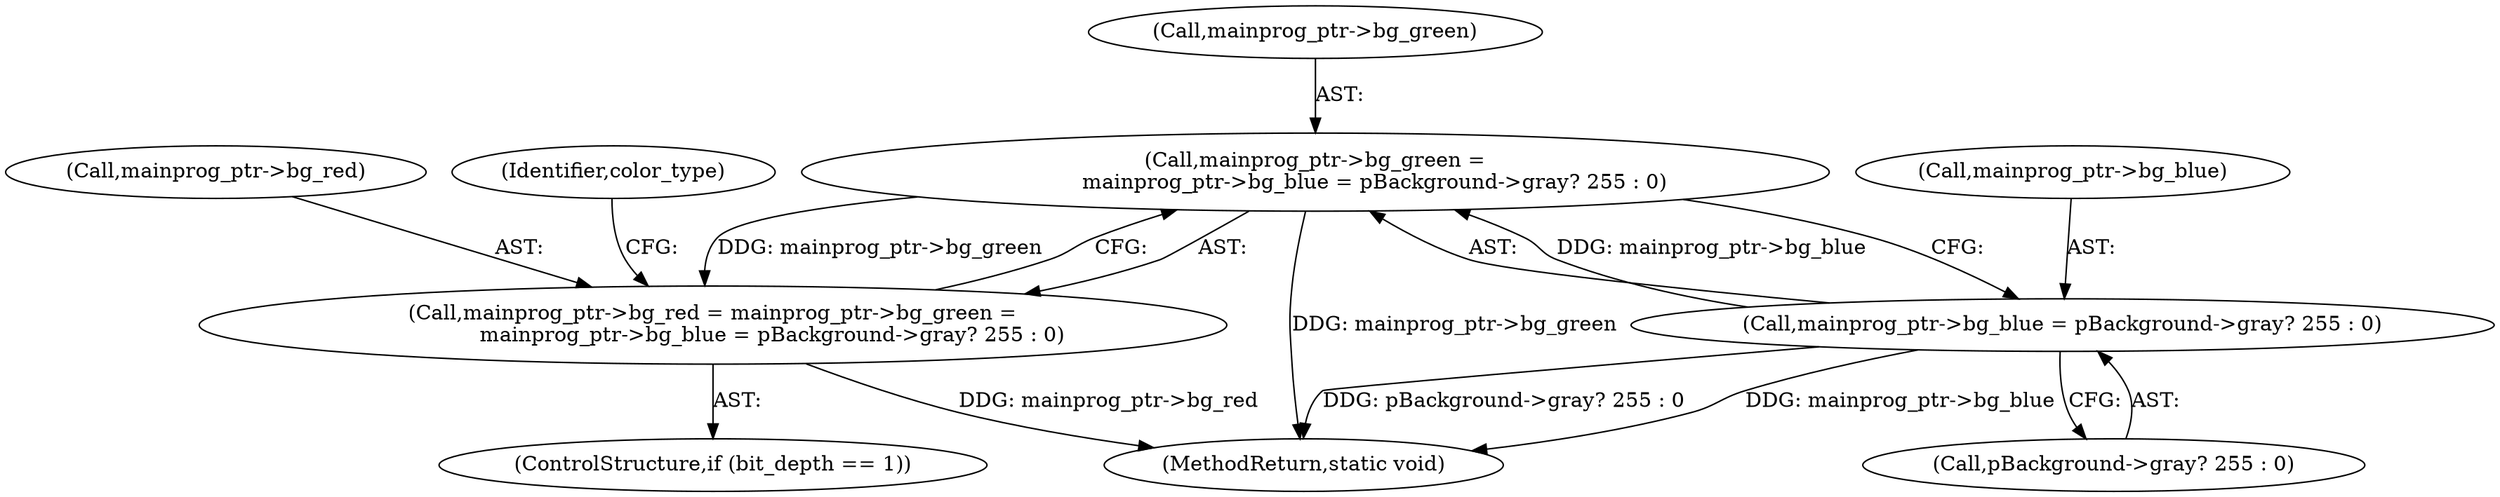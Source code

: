 digraph "0_Android_9d4853418ab2f754c2b63e091c29c5529b8b86ca_3@API" {
"1000234" [label="(Call,mainprog_ptr->bg_green =\n                  mainprog_ptr->bg_blue = pBackground->gray? 255 : 0)"];
"1000238" [label="(Call,mainprog_ptr->bg_blue = pBackground->gray? 255 : 0)"];
"1000230" [label="(Call,mainprog_ptr->bg_red = mainprog_ptr->bg_green =\n                  mainprog_ptr->bg_blue = pBackground->gray? 255 : 0)"];
"1000234" [label="(Call,mainprog_ptr->bg_green =\n                  mainprog_ptr->bg_blue = pBackground->gray? 255 : 0)"];
"1000238" [label="(Call,mainprog_ptr->bg_blue = pBackground->gray? 255 : 0)"];
"1000226" [label="(ControlStructure,if (bit_depth == 1))"];
"1000408" [label="(MethodReturn,static void)"];
"1000230" [label="(Call,mainprog_ptr->bg_red = mainprog_ptr->bg_green =\n                  mainprog_ptr->bg_blue = pBackground->gray? 255 : 0)"];
"1000231" [label="(Call,mainprog_ptr->bg_red)"];
"1000239" [label="(Call,mainprog_ptr->bg_blue)"];
"1000235" [label="(Call,mainprog_ptr->bg_green)"];
"1000323" [label="(Identifier,color_type)"];
"1000242" [label="(Call,pBackground->gray? 255 : 0)"];
"1000234" -> "1000230"  [label="AST: "];
"1000234" -> "1000238"  [label="CFG: "];
"1000235" -> "1000234"  [label="AST: "];
"1000238" -> "1000234"  [label="AST: "];
"1000230" -> "1000234"  [label="CFG: "];
"1000234" -> "1000408"  [label="DDG: mainprog_ptr->bg_green"];
"1000234" -> "1000230"  [label="DDG: mainprog_ptr->bg_green"];
"1000238" -> "1000234"  [label="DDG: mainprog_ptr->bg_blue"];
"1000238" -> "1000242"  [label="CFG: "];
"1000239" -> "1000238"  [label="AST: "];
"1000242" -> "1000238"  [label="AST: "];
"1000238" -> "1000408"  [label="DDG: mainprog_ptr->bg_blue"];
"1000238" -> "1000408"  [label="DDG: pBackground->gray? 255 : 0"];
"1000230" -> "1000226"  [label="AST: "];
"1000231" -> "1000230"  [label="AST: "];
"1000323" -> "1000230"  [label="CFG: "];
"1000230" -> "1000408"  [label="DDG: mainprog_ptr->bg_red"];
}
